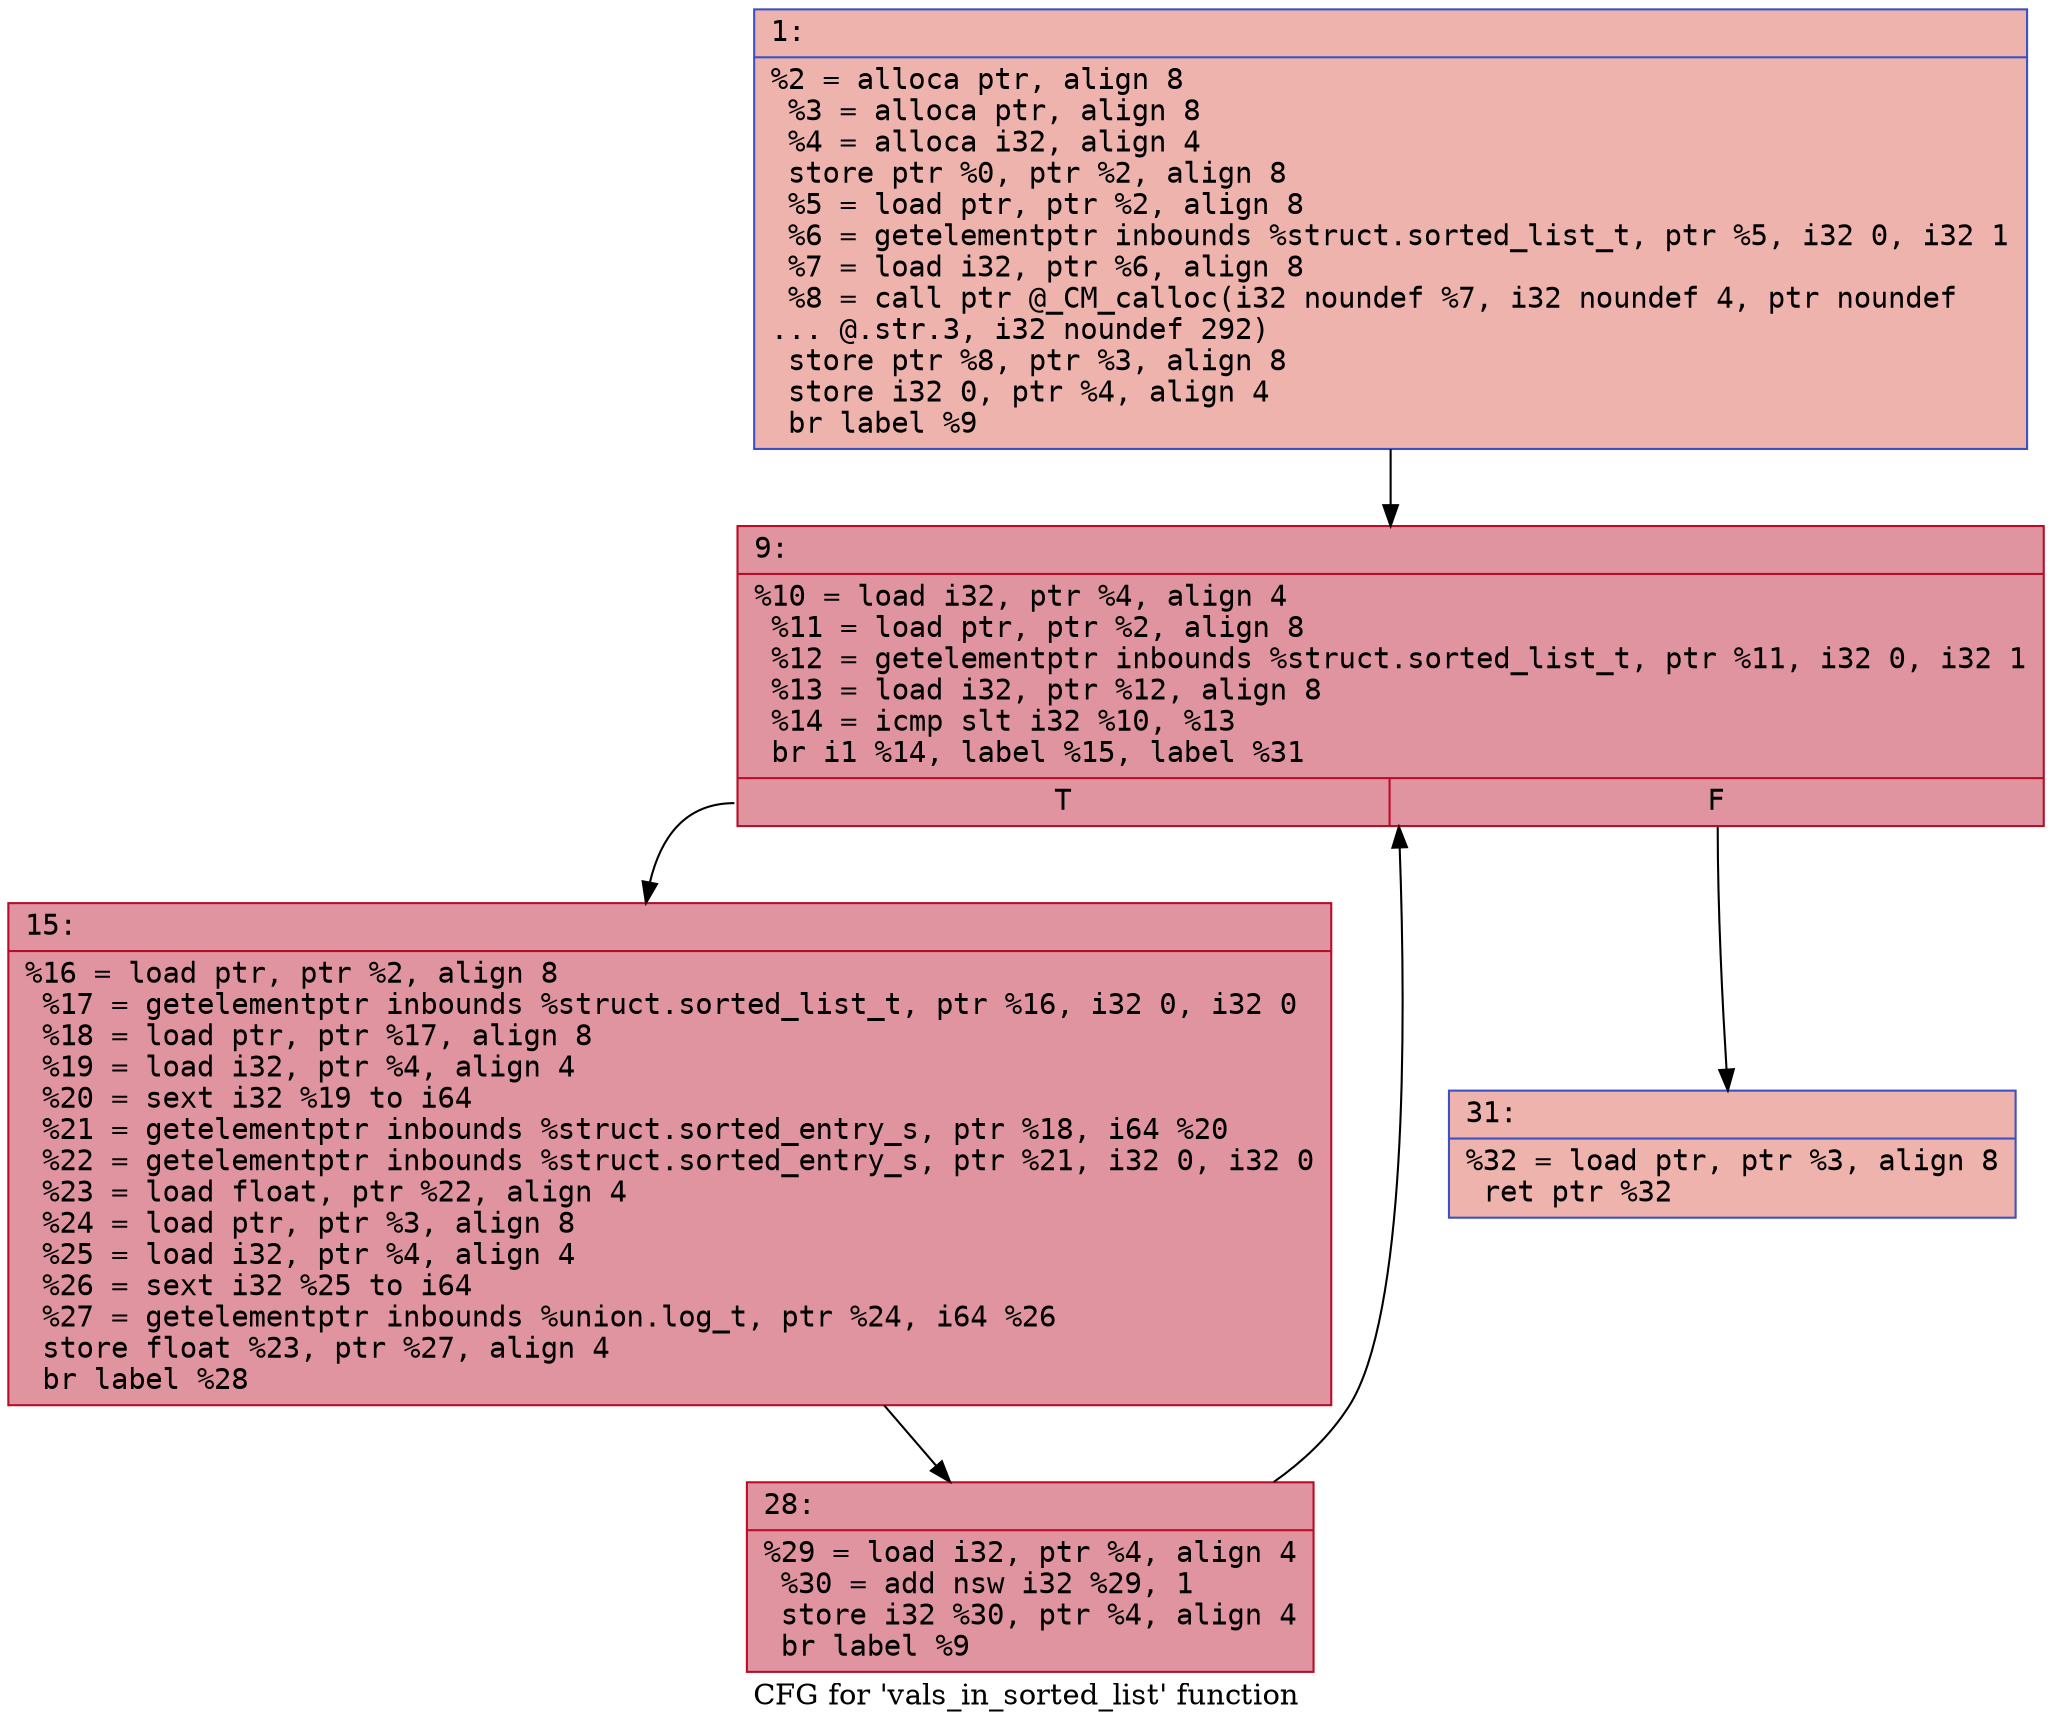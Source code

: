 digraph "CFG for 'vals_in_sorted_list' function" {
	label="CFG for 'vals_in_sorted_list' function";

	Node0x600001036ad0 [shape=record,color="#3d50c3ff", style=filled, fillcolor="#d6524470" fontname="Courier",label="{1:\l|  %2 = alloca ptr, align 8\l  %3 = alloca ptr, align 8\l  %4 = alloca i32, align 4\l  store ptr %0, ptr %2, align 8\l  %5 = load ptr, ptr %2, align 8\l  %6 = getelementptr inbounds %struct.sorted_list_t, ptr %5, i32 0, i32 1\l  %7 = load i32, ptr %6, align 8\l  %8 = call ptr @_CM_calloc(i32 noundef %7, i32 noundef 4, ptr noundef\l... @.str.3, i32 noundef 292)\l  store ptr %8, ptr %3, align 8\l  store i32 0, ptr %4, align 4\l  br label %9\l}"];
	Node0x600001036ad0 -> Node0x600001036b20[tooltip="1 -> 9\nProbability 100.00%" ];
	Node0x600001036b20 [shape=record,color="#b70d28ff", style=filled, fillcolor="#b70d2870" fontname="Courier",label="{9:\l|  %10 = load i32, ptr %4, align 4\l  %11 = load ptr, ptr %2, align 8\l  %12 = getelementptr inbounds %struct.sorted_list_t, ptr %11, i32 0, i32 1\l  %13 = load i32, ptr %12, align 8\l  %14 = icmp slt i32 %10, %13\l  br i1 %14, label %15, label %31\l|{<s0>T|<s1>F}}"];
	Node0x600001036b20:s0 -> Node0x600001036b70[tooltip="9 -> 15\nProbability 96.88%" ];
	Node0x600001036b20:s1 -> Node0x600001036c10[tooltip="9 -> 31\nProbability 3.12%" ];
	Node0x600001036b70 [shape=record,color="#b70d28ff", style=filled, fillcolor="#b70d2870" fontname="Courier",label="{15:\l|  %16 = load ptr, ptr %2, align 8\l  %17 = getelementptr inbounds %struct.sorted_list_t, ptr %16, i32 0, i32 0\l  %18 = load ptr, ptr %17, align 8\l  %19 = load i32, ptr %4, align 4\l  %20 = sext i32 %19 to i64\l  %21 = getelementptr inbounds %struct.sorted_entry_s, ptr %18, i64 %20\l  %22 = getelementptr inbounds %struct.sorted_entry_s, ptr %21, i32 0, i32 0\l  %23 = load float, ptr %22, align 4\l  %24 = load ptr, ptr %3, align 8\l  %25 = load i32, ptr %4, align 4\l  %26 = sext i32 %25 to i64\l  %27 = getelementptr inbounds %union.log_t, ptr %24, i64 %26\l  store float %23, ptr %27, align 4\l  br label %28\l}"];
	Node0x600001036b70 -> Node0x600001036bc0[tooltip="15 -> 28\nProbability 100.00%" ];
	Node0x600001036bc0 [shape=record,color="#b70d28ff", style=filled, fillcolor="#b70d2870" fontname="Courier",label="{28:\l|  %29 = load i32, ptr %4, align 4\l  %30 = add nsw i32 %29, 1\l  store i32 %30, ptr %4, align 4\l  br label %9\l}"];
	Node0x600001036bc0 -> Node0x600001036b20[tooltip="28 -> 9\nProbability 100.00%" ];
	Node0x600001036c10 [shape=record,color="#3d50c3ff", style=filled, fillcolor="#d6524470" fontname="Courier",label="{31:\l|  %32 = load ptr, ptr %3, align 8\l  ret ptr %32\l}"];
}
